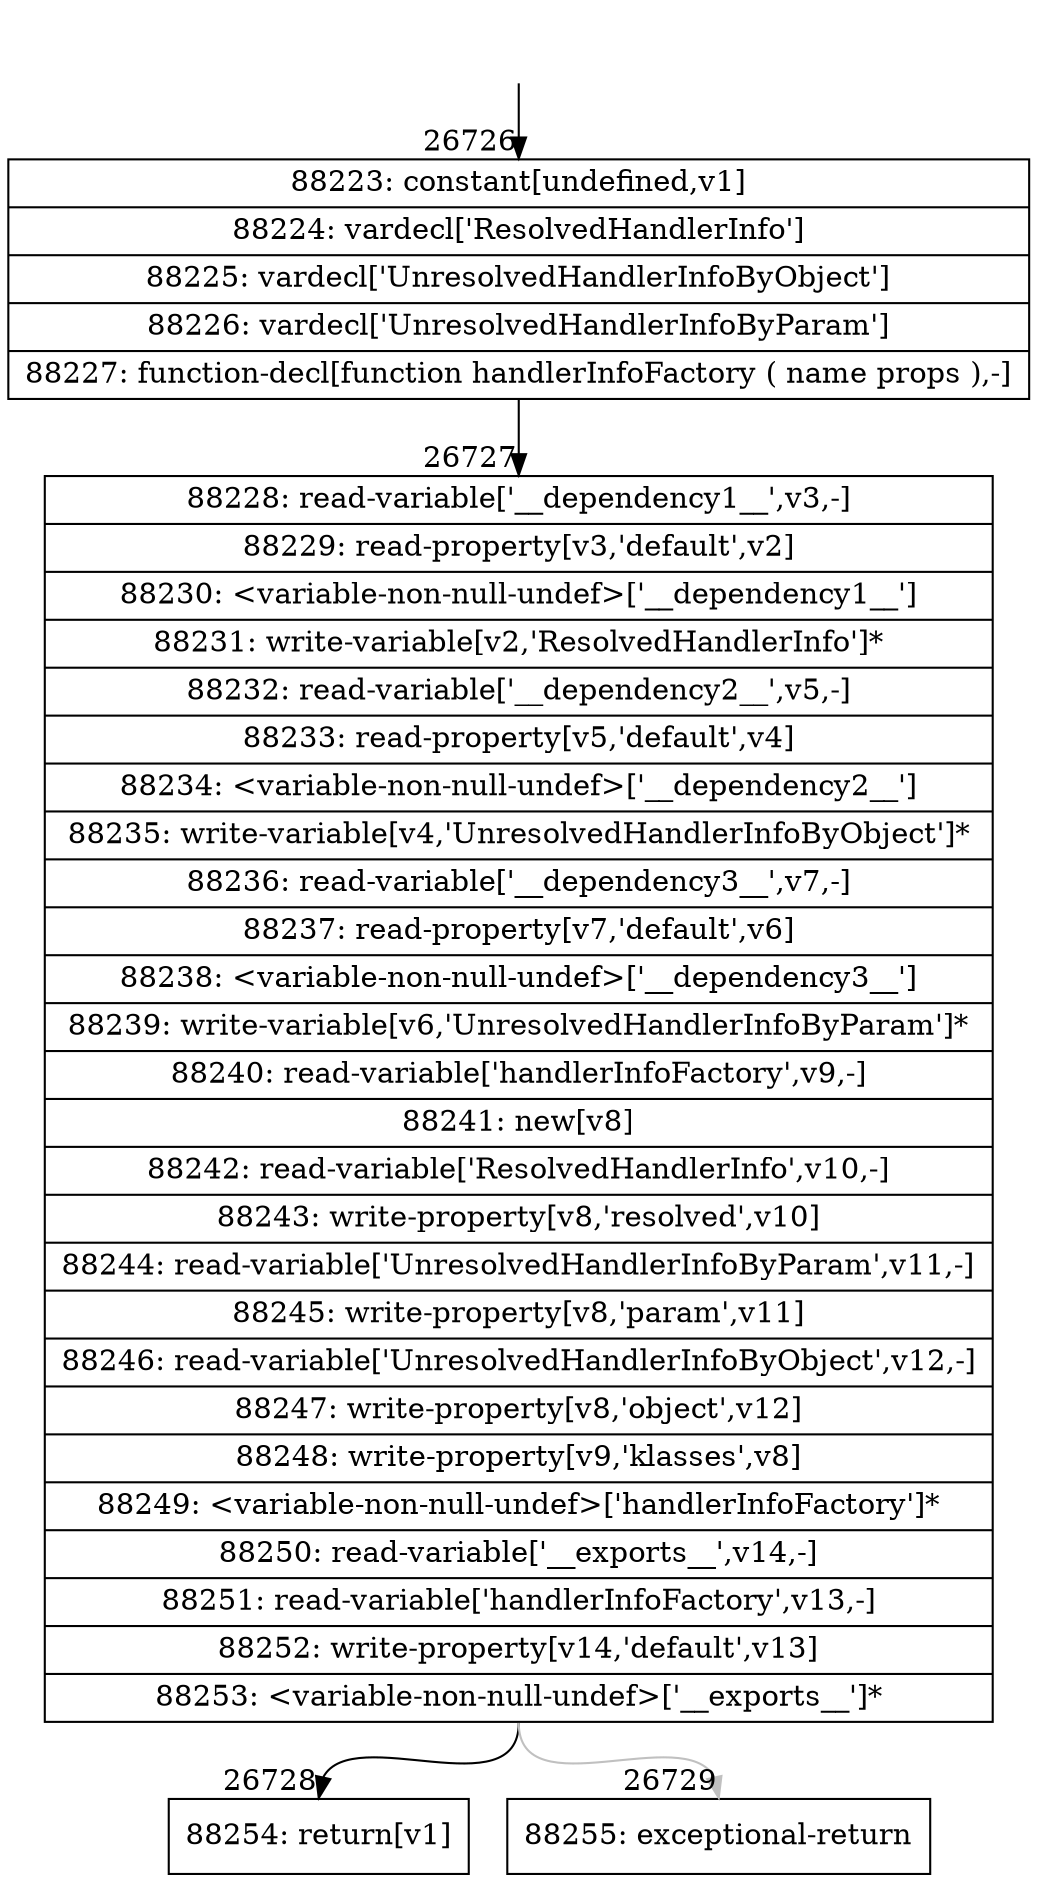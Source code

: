 digraph {
rankdir="TD"
BB_entry2339[shape=none,label=""];
BB_entry2339 -> BB26726 [tailport=s, headport=n, headlabel="    26726"]
BB26726 [shape=record label="{88223: constant[undefined,v1]|88224: vardecl['ResolvedHandlerInfo']|88225: vardecl['UnresolvedHandlerInfoByObject']|88226: vardecl['UnresolvedHandlerInfoByParam']|88227: function-decl[function handlerInfoFactory ( name props ),-]}" ] 
BB26726 -> BB26727 [tailport=s, headport=n, headlabel="      26727"]
BB26727 [shape=record label="{88228: read-variable['__dependency1__',v3,-]|88229: read-property[v3,'default',v2]|88230: \<variable-non-null-undef\>['__dependency1__']|88231: write-variable[v2,'ResolvedHandlerInfo']*|88232: read-variable['__dependency2__',v5,-]|88233: read-property[v5,'default',v4]|88234: \<variable-non-null-undef\>['__dependency2__']|88235: write-variable[v4,'UnresolvedHandlerInfoByObject']*|88236: read-variable['__dependency3__',v7,-]|88237: read-property[v7,'default',v6]|88238: \<variable-non-null-undef\>['__dependency3__']|88239: write-variable[v6,'UnresolvedHandlerInfoByParam']*|88240: read-variable['handlerInfoFactory',v9,-]|88241: new[v8]|88242: read-variable['ResolvedHandlerInfo',v10,-]|88243: write-property[v8,'resolved',v10]|88244: read-variable['UnresolvedHandlerInfoByParam',v11,-]|88245: write-property[v8,'param',v11]|88246: read-variable['UnresolvedHandlerInfoByObject',v12,-]|88247: write-property[v8,'object',v12]|88248: write-property[v9,'klasses',v8]|88249: \<variable-non-null-undef\>['handlerInfoFactory']*|88250: read-variable['__exports__',v14,-]|88251: read-variable['handlerInfoFactory',v13,-]|88252: write-property[v14,'default',v13]|88253: \<variable-non-null-undef\>['__exports__']*}" ] 
BB26727 -> BB26728 [tailport=s, headport=n, headlabel="      26728"]
BB26727 -> BB26729 [tailport=s, headport=n, color=gray, headlabel="      26729"]
BB26728 [shape=record label="{88254: return[v1]}" ] 
BB26729 [shape=record label="{88255: exceptional-return}" ] 
//#$~ 48341
}
